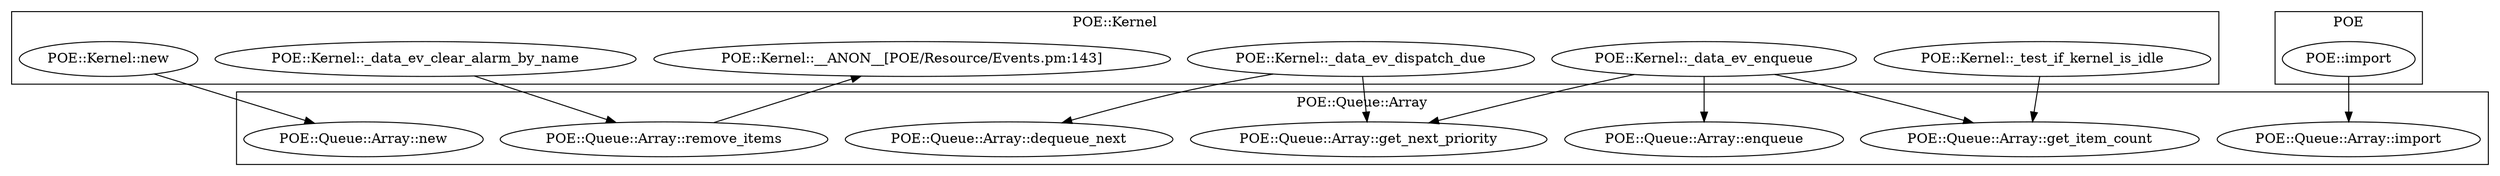 digraph {
graph [overlap=false]
subgraph cluster_POE_Queue_Array {
	label="POE::Queue::Array";
	"POE::Queue::Array::get_next_priority";
	"POE::Queue::Array::get_item_count";
	"POE::Queue::Array::enqueue";
	"POE::Queue::Array::import";
	"POE::Queue::Array::new";
	"POE::Queue::Array::dequeue_next";
	"POE::Queue::Array::remove_items";
}
subgraph cluster_POE_Kernel {
	label="POE::Kernel";
	"POE::Kernel::_data_ev_dispatch_due";
	"POE::Kernel::new";
	"POE::Kernel::_test_if_kernel_is_idle";
	"POE::Kernel::_data_ev_enqueue";
	"POE::Kernel::__ANON__[POE/Resource/Events.pm:143]";
	"POE::Kernel::_data_ev_clear_alarm_by_name";
}
subgraph cluster_POE {
	label="POE";
	"POE::import";
}
"POE::Kernel::_data_ev_enqueue" -> "POE::Queue::Array::enqueue";
"POE::Kernel::_data_ev_clear_alarm_by_name" -> "POE::Queue::Array::remove_items";
"POE::Kernel::new" -> "POE::Queue::Array::new";
"POE::import" -> "POE::Queue::Array::import";
"POE::Kernel::_data_ev_dispatch_due" -> "POE::Queue::Array::dequeue_next";
"POE::Kernel::_data_ev_dispatch_due" -> "POE::Queue::Array::get_next_priority";
"POE::Kernel::_data_ev_enqueue" -> "POE::Queue::Array::get_next_priority";
"POE::Queue::Array::remove_items" -> "POE::Kernel::__ANON__[POE/Resource/Events.pm:143]";
"POE::Kernel::_data_ev_enqueue" -> "POE::Queue::Array::get_item_count";
"POE::Kernel::_test_if_kernel_is_idle" -> "POE::Queue::Array::get_item_count";
}
